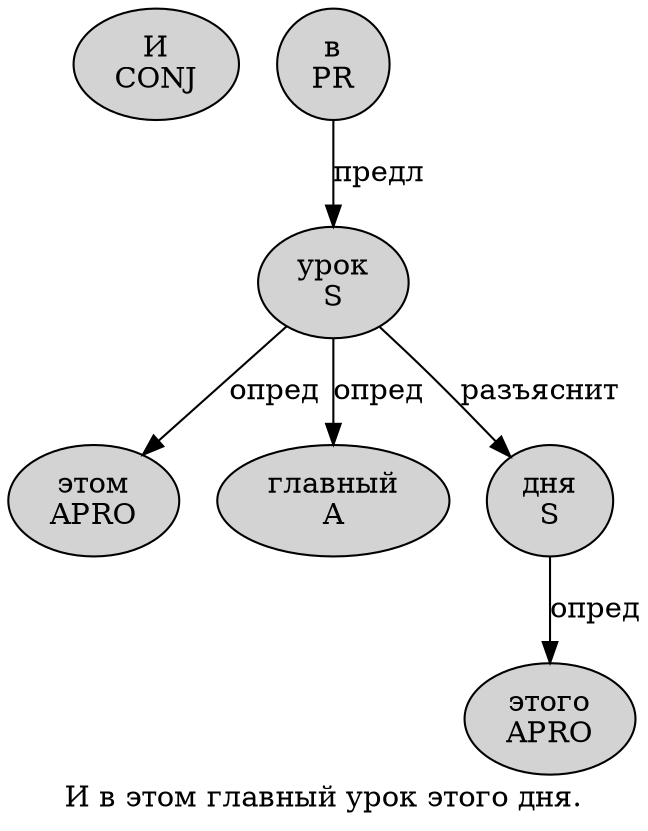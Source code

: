 digraph SENTENCE_1102 {
	graph [label="И в этом главный урок этого дня."]
	node [style=filled]
		0 [label="И
CONJ" color="" fillcolor=lightgray penwidth=1 shape=ellipse]
		1 [label="в
PR" color="" fillcolor=lightgray penwidth=1 shape=ellipse]
		2 [label="этом
APRO" color="" fillcolor=lightgray penwidth=1 shape=ellipse]
		3 [label="главный
A" color="" fillcolor=lightgray penwidth=1 shape=ellipse]
		4 [label="урок
S" color="" fillcolor=lightgray penwidth=1 shape=ellipse]
		5 [label="этого
APRO" color="" fillcolor=lightgray penwidth=1 shape=ellipse]
		6 [label="дня
S" color="" fillcolor=lightgray penwidth=1 shape=ellipse]
			4 -> 2 [label="опред"]
			4 -> 3 [label="опред"]
			4 -> 6 [label="разъяснит"]
			6 -> 5 [label="опред"]
			1 -> 4 [label="предл"]
}